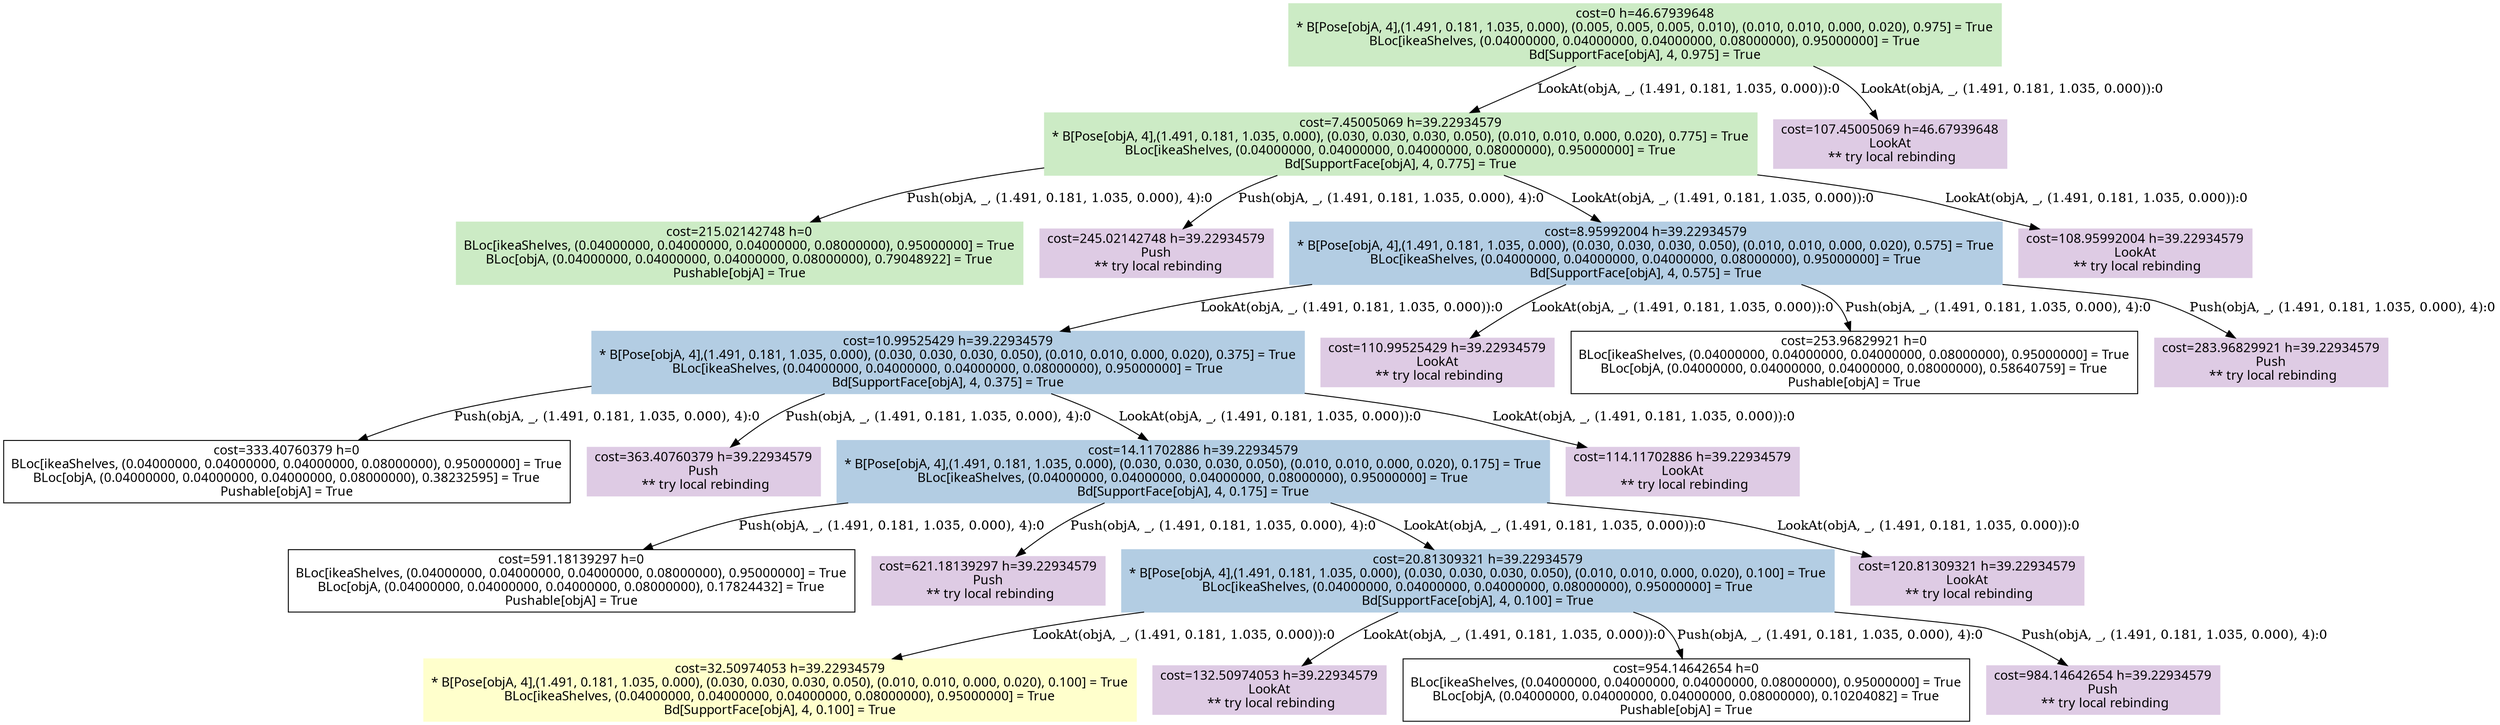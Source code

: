 digraph G {
    ordering=out;
    node [fontname=HelveticaBold];
    "400" [shape=box, style=filled, colorscheme=pastel16, color=2, label="cost=0 h=46.67939648\n* B[Pose[objA, 4],(1.491, 0.181, 1.035, 0.000), (0.005, 0.005, 0.005, 0.010), (0.010, 0.010, 0.000, 0.020), 0.975] = True\nBLoc[ikeaShelves, (0.04000000, 0.04000000, 0.04000000, 0.08000000), 0.95000000] = True\nBd[SupportFace[objA], 4, 0.975] = True\n"];
    "400" [shape=box, label="cost=0 h=46.67939648\n* B[Pose[objA, 4],(1.491, 0.181, 1.035, 0.000), (0.005, 0.005, 0.005, 0.010), (0.010, 0.010, 0.000, 0.020), 0.975] = True\nBLoc[ikeaShelves, (0.04000000, 0.04000000, 0.04000000, 0.08000000), 0.95000000] = True\nBd[SupportFace[objA], 4, 0.975] = True\n"];
    "407" [shape=box, label="cost=7.45005069 h=39.22934579\n* B[Pose[objA, 4],(1.491, 0.181, 1.035, 0.000), (0.030, 0.030, 0.030, 0.050), (0.010, 0.010, 0.000, 0.020), 0.775] = True\nBLoc[ikeaShelves, (0.04000000, 0.04000000, 0.04000000, 0.08000000), 0.95000000] = True\nBd[SupportFace[objA], 4, 0.775] = True\n"];
    "400" -> "407"[label="LookAt(objA, _, (1.491, 0.181, 1.035, 0.000)):0"];
    "400" [shape=box, label="cost=0 h=46.67939648\n* B[Pose[objA, 4],(1.491, 0.181, 1.035, 0.000), (0.005, 0.005, 0.005, 0.010), (0.010, 0.010, 0.000, 0.020), 0.975] = True\nBLoc[ikeaShelves, (0.04000000, 0.04000000, 0.04000000, 0.08000000), 0.95000000] = True\nBd[SupportFace[objA], 4, 0.975] = True\n"];
    "408" [shape=box, style=filled, colorscheme=pastel16, color=4, label="cost=107.45005069 h=46.67939648\nLookAt\n ** try local rebinding"];
    "400" -> "408"[label="LookAt(objA, _, (1.491, 0.181, 1.035, 0.000)):0"];
    "407" [shape=box, style=filled, colorscheme=pastel16, color=2, label="cost=7.45005069 h=39.22934579\n* B[Pose[objA, 4],(1.491, 0.181, 1.035, 0.000), (0.030, 0.030, 0.030, 0.050), (0.010, 0.010, 0.000, 0.020), 0.775] = True\nBLoc[ikeaShelves, (0.04000000, 0.04000000, 0.04000000, 0.08000000), 0.95000000] = True\nBd[SupportFace[objA], 4, 0.775] = True\n"];
    "407" [shape=box, label="cost=7.45005069 h=39.22934579\n* B[Pose[objA, 4],(1.491, 0.181, 1.035, 0.000), (0.030, 0.030, 0.030, 0.050), (0.010, 0.010, 0.000, 0.020), 0.775] = True\nBLoc[ikeaShelves, (0.04000000, 0.04000000, 0.04000000, 0.08000000), 0.95000000] = True\nBd[SupportFace[objA], 4, 0.775] = True\n"];
    "409" [shape=box, label="cost=215.02142748 h=0\nBLoc[ikeaShelves, (0.04000000, 0.04000000, 0.04000000, 0.08000000), 0.95000000] = True\nBLoc[objA, (0.04000000, 0.04000000, 0.04000000, 0.08000000), 0.79048922] = True\nPushable[objA] = True\n"];
    "407" -> "409"[label="Push(objA, _, (1.491, 0.181, 1.035, 0.000), 4):0"];
    "407" [shape=box, label="cost=7.45005069 h=39.22934579\n* B[Pose[objA, 4],(1.491, 0.181, 1.035, 0.000), (0.030, 0.030, 0.030, 0.050), (0.010, 0.010, 0.000, 0.020), 0.775] = True\nBLoc[ikeaShelves, (0.04000000, 0.04000000, 0.04000000, 0.08000000), 0.95000000] = True\nBd[SupportFace[objA], 4, 0.775] = True\n"];
    "412" [shape=box, style=filled, colorscheme=pastel16, color=4, label="cost=245.02142748 h=39.22934579\nPush\n ** try local rebinding"];
    "407" -> "412"[label="Push(objA, _, (1.491, 0.181, 1.035, 0.000), 4):0"];
    "407" [shape=box, label="cost=7.45005069 h=39.22934579\n* B[Pose[objA, 4],(1.491, 0.181, 1.035, 0.000), (0.030, 0.030, 0.030, 0.050), (0.010, 0.010, 0.000, 0.020), 0.775] = True\nBLoc[ikeaShelves, (0.04000000, 0.04000000, 0.04000000, 0.08000000), 0.95000000] = True\nBd[SupportFace[objA], 4, 0.775] = True\n"];
    "413" [shape=box, label="cost=8.95992004 h=39.22934579\n* B[Pose[objA, 4],(1.491, 0.181, 1.035, 0.000), (0.030, 0.030, 0.030, 0.050), (0.010, 0.010, 0.000, 0.020), 0.575] = True\nBLoc[ikeaShelves, (0.04000000, 0.04000000, 0.04000000, 0.08000000), 0.95000000] = True\nBd[SupportFace[objA], 4, 0.575] = True\n"];
    "407" -> "413"[label="LookAt(objA, _, (1.491, 0.181, 1.035, 0.000)):0"];
    "407" [shape=box, label="cost=7.45005069 h=39.22934579\n* B[Pose[objA, 4],(1.491, 0.181, 1.035, 0.000), (0.030, 0.030, 0.030, 0.050), (0.010, 0.010, 0.000, 0.020), 0.775] = True\nBLoc[ikeaShelves, (0.04000000, 0.04000000, 0.04000000, 0.08000000), 0.95000000] = True\nBd[SupportFace[objA], 4, 0.775] = True\n"];
    "415" [shape=box, style=filled, colorscheme=pastel16, color=4, label="cost=108.95992004 h=39.22934579\nLookAt\n ** try local rebinding"];
    "407" -> "415"[label="LookAt(objA, _, (1.491, 0.181, 1.035, 0.000)):0"];
    "413" [shape=box, style=filled, colorscheme=pastel16, color=2, label="cost=8.95992004 h=39.22934579\n* B[Pose[objA, 4],(1.491, 0.181, 1.035, 0.000), (0.030, 0.030, 0.030, 0.050), (0.010, 0.010, 0.000, 0.020), 0.575] = True\nBLoc[ikeaShelves, (0.04000000, 0.04000000, 0.04000000, 0.08000000), 0.95000000] = True\nBd[SupportFace[objA], 4, 0.575] = True\n"];
    "413" [shape=box, label="cost=8.95992004 h=39.22934579\n* B[Pose[objA, 4],(1.491, 0.181, 1.035, 0.000), (0.030, 0.030, 0.030, 0.050), (0.010, 0.010, 0.000, 0.020), 0.575] = True\nBLoc[ikeaShelves, (0.04000000, 0.04000000, 0.04000000, 0.08000000), 0.95000000] = True\nBd[SupportFace[objA], 4, 0.575] = True\n"];
    "416" [shape=box, label="cost=10.99525429 h=39.22934579\n* B[Pose[objA, 4],(1.491, 0.181, 1.035, 0.000), (0.030, 0.030, 0.030, 0.050), (0.010, 0.010, 0.000, 0.020), 0.375] = True\nBLoc[ikeaShelves, (0.04000000, 0.04000000, 0.04000000, 0.08000000), 0.95000000] = True\nBd[SupportFace[objA], 4, 0.375] = True\n"];
    "413" -> "416"[label="LookAt(objA, _, (1.491, 0.181, 1.035, 0.000)):0"];
    "413" [shape=box, label="cost=8.95992004 h=39.22934579\n* B[Pose[objA, 4],(1.491, 0.181, 1.035, 0.000), (0.030, 0.030, 0.030, 0.050), (0.010, 0.010, 0.000, 0.020), 0.575] = True\nBLoc[ikeaShelves, (0.04000000, 0.04000000, 0.04000000, 0.08000000), 0.95000000] = True\nBd[SupportFace[objA], 4, 0.575] = True\n"];
    "418" [shape=box, style=filled, colorscheme=pastel16, color=4, label="cost=110.99525429 h=39.22934579\nLookAt\n ** try local rebinding"];
    "413" -> "418"[label="LookAt(objA, _, (1.491, 0.181, 1.035, 0.000)):0"];
    "413" [shape=box, label="cost=8.95992004 h=39.22934579\n* B[Pose[objA, 4],(1.491, 0.181, 1.035, 0.000), (0.030, 0.030, 0.030, 0.050), (0.010, 0.010, 0.000, 0.020), 0.575] = True\nBLoc[ikeaShelves, (0.04000000, 0.04000000, 0.04000000, 0.08000000), 0.95000000] = True\nBd[SupportFace[objA], 4, 0.575] = True\n"];
    "419" [shape=box, label="cost=253.96829921 h=0\nBLoc[ikeaShelves, (0.04000000, 0.04000000, 0.04000000, 0.08000000), 0.95000000] = True\nBLoc[objA, (0.04000000, 0.04000000, 0.04000000, 0.08000000), 0.58640759] = True\nPushable[objA] = True\n"];
    "413" -> "419"[label="Push(objA, _, (1.491, 0.181, 1.035, 0.000), 4):0"];
    "413" [shape=box, label="cost=8.95992004 h=39.22934579\n* B[Pose[objA, 4],(1.491, 0.181, 1.035, 0.000), (0.030, 0.030, 0.030, 0.050), (0.010, 0.010, 0.000, 0.020), 0.575] = True\nBLoc[ikeaShelves, (0.04000000, 0.04000000, 0.04000000, 0.08000000), 0.95000000] = True\nBd[SupportFace[objA], 4, 0.575] = True\n"];
    "421" [shape=box, style=filled, colorscheme=pastel16, color=4, label="cost=283.96829921 h=39.22934579\nPush\n ** try local rebinding"];
    "413" -> "421"[label="Push(objA, _, (1.491, 0.181, 1.035, 0.000), 4):0"];
    "416" [shape=box, style=filled, colorscheme=pastel16, color=2, label="cost=10.99525429 h=39.22934579\n* B[Pose[objA, 4],(1.491, 0.181, 1.035, 0.000), (0.030, 0.030, 0.030, 0.050), (0.010, 0.010, 0.000, 0.020), 0.375] = True\nBLoc[ikeaShelves, (0.04000000, 0.04000000, 0.04000000, 0.08000000), 0.95000000] = True\nBd[SupportFace[objA], 4, 0.375] = True\n"];
    "416" [shape=box, label="cost=10.99525429 h=39.22934579\n* B[Pose[objA, 4],(1.491, 0.181, 1.035, 0.000), (0.030, 0.030, 0.030, 0.050), (0.010, 0.010, 0.000, 0.020), 0.375] = True\nBLoc[ikeaShelves, (0.04000000, 0.04000000, 0.04000000, 0.08000000), 0.95000000] = True\nBd[SupportFace[objA], 4, 0.375] = True\n"];
    "422" [shape=box, label="cost=333.40760379 h=0\nBLoc[ikeaShelves, (0.04000000, 0.04000000, 0.04000000, 0.08000000), 0.95000000] = True\nBLoc[objA, (0.04000000, 0.04000000, 0.04000000, 0.08000000), 0.38232595] = True\nPushable[objA] = True\n"];
    "416" -> "422"[label="Push(objA, _, (1.491, 0.181, 1.035, 0.000), 4):0"];
    "416" [shape=box, label="cost=10.99525429 h=39.22934579\n* B[Pose[objA, 4],(1.491, 0.181, 1.035, 0.000), (0.030, 0.030, 0.030, 0.050), (0.010, 0.010, 0.000, 0.020), 0.375] = True\nBLoc[ikeaShelves, (0.04000000, 0.04000000, 0.04000000, 0.08000000), 0.95000000] = True\nBd[SupportFace[objA], 4, 0.375] = True\n"];
    "424" [shape=box, style=filled, colorscheme=pastel16, color=4, label="cost=363.40760379 h=39.22934579\nPush\n ** try local rebinding"];
    "416" -> "424"[label="Push(objA, _, (1.491, 0.181, 1.035, 0.000), 4):0"];
    "416" [shape=box, label="cost=10.99525429 h=39.22934579\n* B[Pose[objA, 4],(1.491, 0.181, 1.035, 0.000), (0.030, 0.030, 0.030, 0.050), (0.010, 0.010, 0.000, 0.020), 0.375] = True\nBLoc[ikeaShelves, (0.04000000, 0.04000000, 0.04000000, 0.08000000), 0.95000000] = True\nBd[SupportFace[objA], 4, 0.375] = True\n"];
    "425" [shape=box, label="cost=14.11702886 h=39.22934579\n* B[Pose[objA, 4],(1.491, 0.181, 1.035, 0.000), (0.030, 0.030, 0.030, 0.050), (0.010, 0.010, 0.000, 0.020), 0.175] = True\nBLoc[ikeaShelves, (0.04000000, 0.04000000, 0.04000000, 0.08000000), 0.95000000] = True\nBd[SupportFace[objA], 4, 0.175] = True\n"];
    "416" -> "425"[label="LookAt(objA, _, (1.491, 0.181, 1.035, 0.000)):0"];
    "416" [shape=box, label="cost=10.99525429 h=39.22934579\n* B[Pose[objA, 4],(1.491, 0.181, 1.035, 0.000), (0.030, 0.030, 0.030, 0.050), (0.010, 0.010, 0.000, 0.020), 0.375] = True\nBLoc[ikeaShelves, (0.04000000, 0.04000000, 0.04000000, 0.08000000), 0.95000000] = True\nBd[SupportFace[objA], 4, 0.375] = True\n"];
    "427" [shape=box, style=filled, colorscheme=pastel16, color=4, label="cost=114.11702886 h=39.22934579\nLookAt\n ** try local rebinding"];
    "416" -> "427"[label="LookAt(objA, _, (1.491, 0.181, 1.035, 0.000)):0"];
    "425" [shape=box, style=filled, colorscheme=pastel16, color=2, label="cost=14.11702886 h=39.22934579\n* B[Pose[objA, 4],(1.491, 0.181, 1.035, 0.000), (0.030, 0.030, 0.030, 0.050), (0.010, 0.010, 0.000, 0.020), 0.175] = True\nBLoc[ikeaShelves, (0.04000000, 0.04000000, 0.04000000, 0.08000000), 0.95000000] = True\nBd[SupportFace[objA], 4, 0.175] = True\n"];
    "425" [shape=box, label="cost=14.11702886 h=39.22934579\n* B[Pose[objA, 4],(1.491, 0.181, 1.035, 0.000), (0.030, 0.030, 0.030, 0.050), (0.010, 0.010, 0.000, 0.020), 0.175] = True\nBLoc[ikeaShelves, (0.04000000, 0.04000000, 0.04000000, 0.08000000), 0.95000000] = True\nBd[SupportFace[objA], 4, 0.175] = True\n"];
    "428" [shape=box, label="cost=591.18139297 h=0\nBLoc[ikeaShelves, (0.04000000, 0.04000000, 0.04000000, 0.08000000), 0.95000000] = True\nBLoc[objA, (0.04000000, 0.04000000, 0.04000000, 0.08000000), 0.17824432] = True\nPushable[objA] = True\n"];
    "425" -> "428"[label="Push(objA, _, (1.491, 0.181, 1.035, 0.000), 4):0"];
    "425" [shape=box, label="cost=14.11702886 h=39.22934579\n* B[Pose[objA, 4],(1.491, 0.181, 1.035, 0.000), (0.030, 0.030, 0.030, 0.050), (0.010, 0.010, 0.000, 0.020), 0.175] = True\nBLoc[ikeaShelves, (0.04000000, 0.04000000, 0.04000000, 0.08000000), 0.95000000] = True\nBd[SupportFace[objA], 4, 0.175] = True\n"];
    "430" [shape=box, style=filled, colorscheme=pastel16, color=4, label="cost=621.18139297 h=39.22934579\nPush\n ** try local rebinding"];
    "425" -> "430"[label="Push(objA, _, (1.491, 0.181, 1.035, 0.000), 4):0"];
    "425" [shape=box, label="cost=14.11702886 h=39.22934579\n* B[Pose[objA, 4],(1.491, 0.181, 1.035, 0.000), (0.030, 0.030, 0.030, 0.050), (0.010, 0.010, 0.000, 0.020), 0.175] = True\nBLoc[ikeaShelves, (0.04000000, 0.04000000, 0.04000000, 0.08000000), 0.95000000] = True\nBd[SupportFace[objA], 4, 0.175] = True\n"];
    "431" [shape=box, label="cost=20.81309321 h=39.22934579\n* B[Pose[objA, 4],(1.491, 0.181, 1.035, 0.000), (0.030, 0.030, 0.030, 0.050), (0.010, 0.010, 0.000, 0.020), 0.100] = True\nBLoc[ikeaShelves, (0.04000000, 0.04000000, 0.04000000, 0.08000000), 0.95000000] = True\nBd[SupportFace[objA], 4, 0.100] = True\n"];
    "425" -> "431"[label="LookAt(objA, _, (1.491, 0.181, 1.035, 0.000)):0"];
    "425" [shape=box, label="cost=14.11702886 h=39.22934579\n* B[Pose[objA, 4],(1.491, 0.181, 1.035, 0.000), (0.030, 0.030, 0.030, 0.050), (0.010, 0.010, 0.000, 0.020), 0.175] = True\nBLoc[ikeaShelves, (0.04000000, 0.04000000, 0.04000000, 0.08000000), 0.95000000] = True\nBd[SupportFace[objA], 4, 0.175] = True\n"];
    "433" [shape=box, style=filled, colorscheme=pastel16, color=4, label="cost=120.81309321 h=39.22934579\nLookAt\n ** try local rebinding"];
    "425" -> "433"[label="LookAt(objA, _, (1.491, 0.181, 1.035, 0.000)):0"];
    "431" [shape=box, style=filled, colorscheme=pastel16, color=2, label="cost=20.81309321 h=39.22934579\n* B[Pose[objA, 4],(1.491, 0.181, 1.035, 0.000), (0.030, 0.030, 0.030, 0.050), (0.010, 0.010, 0.000, 0.020), 0.100] = True\nBLoc[ikeaShelves, (0.04000000, 0.04000000, 0.04000000, 0.08000000), 0.95000000] = True\nBd[SupportFace[objA], 4, 0.100] = True\n"];
    "431" [shape=box, label="cost=20.81309321 h=39.22934579\n* B[Pose[objA, 4],(1.491, 0.181, 1.035, 0.000), (0.030, 0.030, 0.030, 0.050), (0.010, 0.010, 0.000, 0.020), 0.100] = True\nBLoc[ikeaShelves, (0.04000000, 0.04000000, 0.04000000, 0.08000000), 0.95000000] = True\nBd[SupportFace[objA], 4, 0.100] = True\n"];
    "434" [shape=box, label="cost=32.50974053 h=39.22934579\n* B[Pose[objA, 4],(1.491, 0.181, 1.035, 0.000), (0.030, 0.030, 0.030, 0.050), (0.010, 0.010, 0.000, 0.020), 0.100] = True\nBLoc[ikeaShelves, (0.04000000, 0.04000000, 0.04000000, 0.08000000), 0.95000000] = True\nBd[SupportFace[objA], 4, 0.100] = True\n"];
    "431" -> "434"[label="LookAt(objA, _, (1.491, 0.181, 1.035, 0.000)):0"];
    "434" [shape=box, style=filled, colorscheme=pastel16, color=6, label="cost=32.50974053 h=39.22934579\n* B[Pose[objA, 4],(1.491, 0.181, 1.035, 0.000), (0.030, 0.030, 0.030, 0.050), (0.010, 0.010, 0.000, 0.020), 0.100] = True\nBLoc[ikeaShelves, (0.04000000, 0.04000000, 0.04000000, 0.08000000), 0.95000000] = True\nBd[SupportFace[objA], 4, 0.100] = True\n"];
    "431" [shape=box, label="cost=20.81309321 h=39.22934579\n* B[Pose[objA, 4],(1.491, 0.181, 1.035, 0.000), (0.030, 0.030, 0.030, 0.050), (0.010, 0.010, 0.000, 0.020), 0.100] = True\nBLoc[ikeaShelves, (0.04000000, 0.04000000, 0.04000000, 0.08000000), 0.95000000] = True\nBd[SupportFace[objA], 4, 0.100] = True\n"];
    "435" [shape=box, style=filled, colorscheme=pastel16, color=4, label="cost=132.50974053 h=39.22934579\nLookAt\n ** try local rebinding"];
    "431" -> "435"[label="LookAt(objA, _, (1.491, 0.181, 1.035, 0.000)):0"];
    "431" [shape=box, label="cost=20.81309321 h=39.22934579\n* B[Pose[objA, 4],(1.491, 0.181, 1.035, 0.000), (0.030, 0.030, 0.030, 0.050), (0.010, 0.010, 0.000, 0.020), 0.100] = True\nBLoc[ikeaShelves, (0.04000000, 0.04000000, 0.04000000, 0.08000000), 0.95000000] = True\nBd[SupportFace[objA], 4, 0.100] = True\n"];
    "436" [shape=box, label="cost=954.14642654 h=0\nBLoc[ikeaShelves, (0.04000000, 0.04000000, 0.04000000, 0.08000000), 0.95000000] = True\nBLoc[objA, (0.04000000, 0.04000000, 0.04000000, 0.08000000), 0.10204082] = True\nPushable[objA] = True\n"];
    "431" -> "436"[label="Push(objA, _, (1.491, 0.181, 1.035, 0.000), 4):0"];
    "431" [shape=box, label="cost=20.81309321 h=39.22934579\n* B[Pose[objA, 4],(1.491, 0.181, 1.035, 0.000), (0.030, 0.030, 0.030, 0.050), (0.010, 0.010, 0.000, 0.020), 0.100] = True\nBLoc[ikeaShelves, (0.04000000, 0.04000000, 0.04000000, 0.08000000), 0.95000000] = True\nBd[SupportFace[objA], 4, 0.100] = True\n"];
    "438" [shape=box, style=filled, colorscheme=pastel16, color=4, label="cost=984.14642654 h=39.22934579\nPush\n ** try local rebinding"];
    "431" -> "438"[label="Push(objA, _, (1.491, 0.181, 1.035, 0.000), 4):0"];
    "409" [shape=box, style=filled, colorscheme=pastel16, color=2, label="cost=215.02142748 h=0\nBLoc[ikeaShelves, (0.04000000, 0.04000000, 0.04000000, 0.08000000), 0.95000000] = True\nBLoc[objA, (0.04000000, 0.04000000, 0.04000000, 0.08000000), 0.79048922] = True\nPushable[objA] = True\n"];
    "400" [shape=box, style=filled, colorscheme=pastel16,color=3];
    "407" [shape=box, style=filled, colorscheme=pastel16,color=3];
    "409" [shape=box, style=filled, colorscheme=pastel16,color=3];
}
